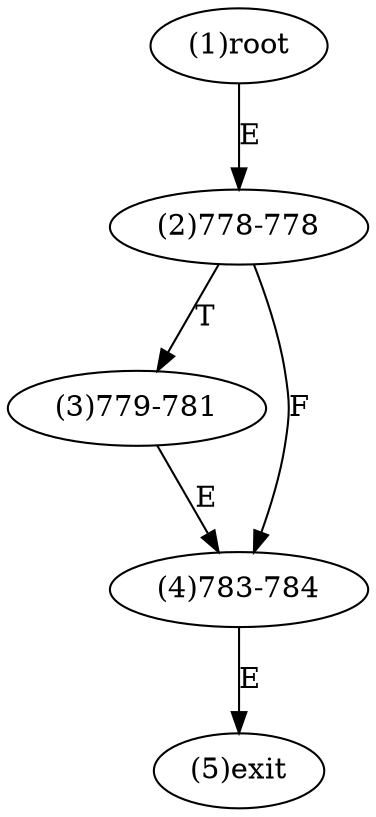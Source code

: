 digraph "" { 
1[ label="(1)root"];
2[ label="(2)778-778"];
3[ label="(3)779-781"];
4[ label="(4)783-784"];
5[ label="(5)exit"];
1->2[ label="E"];
2->4[ label="F"];
2->3[ label="T"];
3->4[ label="E"];
4->5[ label="E"];
}
